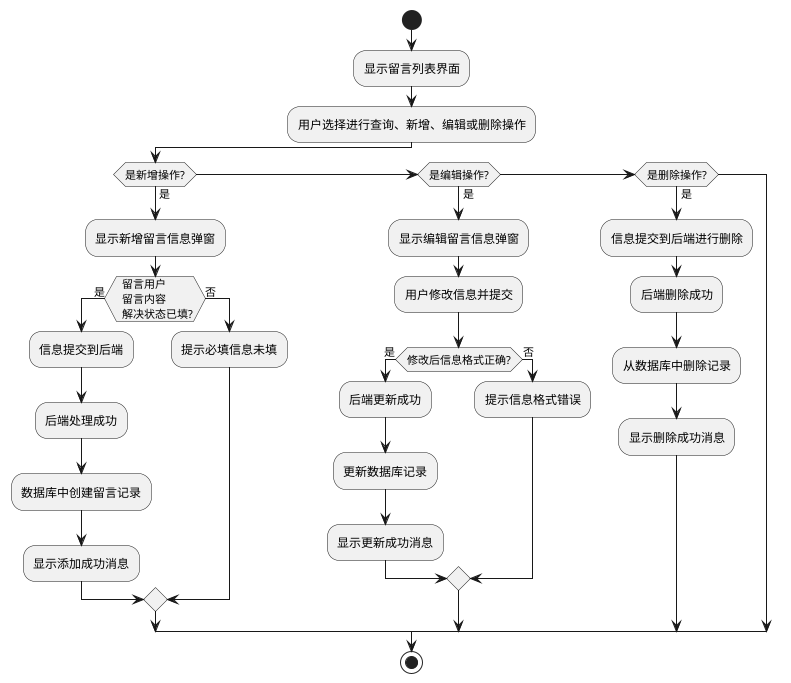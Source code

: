 @startuml
start
:显示留言列表界面;

:用户选择进行查询、新增、编辑或删除操作;

if (是新增操作?) then (是)
  :显示新增留言信息弹窗;
  if (  留言用户
  留言内容
  解决状态已填?) then (是)
    :信息提交到后端;
    :后端处理成功;
      :数据库中创建留言记录;
      :显示添加成功消息;

  else (否)
    :提示必填信息未填;
  endif
else if (是编辑操作?) then (是)
  :显示编辑留言信息弹窗;
  :用户修改信息并提交;
  if (修改后信息格式正确?) then (是)
    :后端更新成功;
      :更新数据库记录;
      :显示更新成功消息;
  else (否)
    :提示信息格式错误;
  endif
else if (是删除操作?) then (是)
  :信息提交到后端进行删除;
 :后端删除成功;
    :从数据库中删除记录;
    :显示删除成功消息;

endif

stop
@enduml
